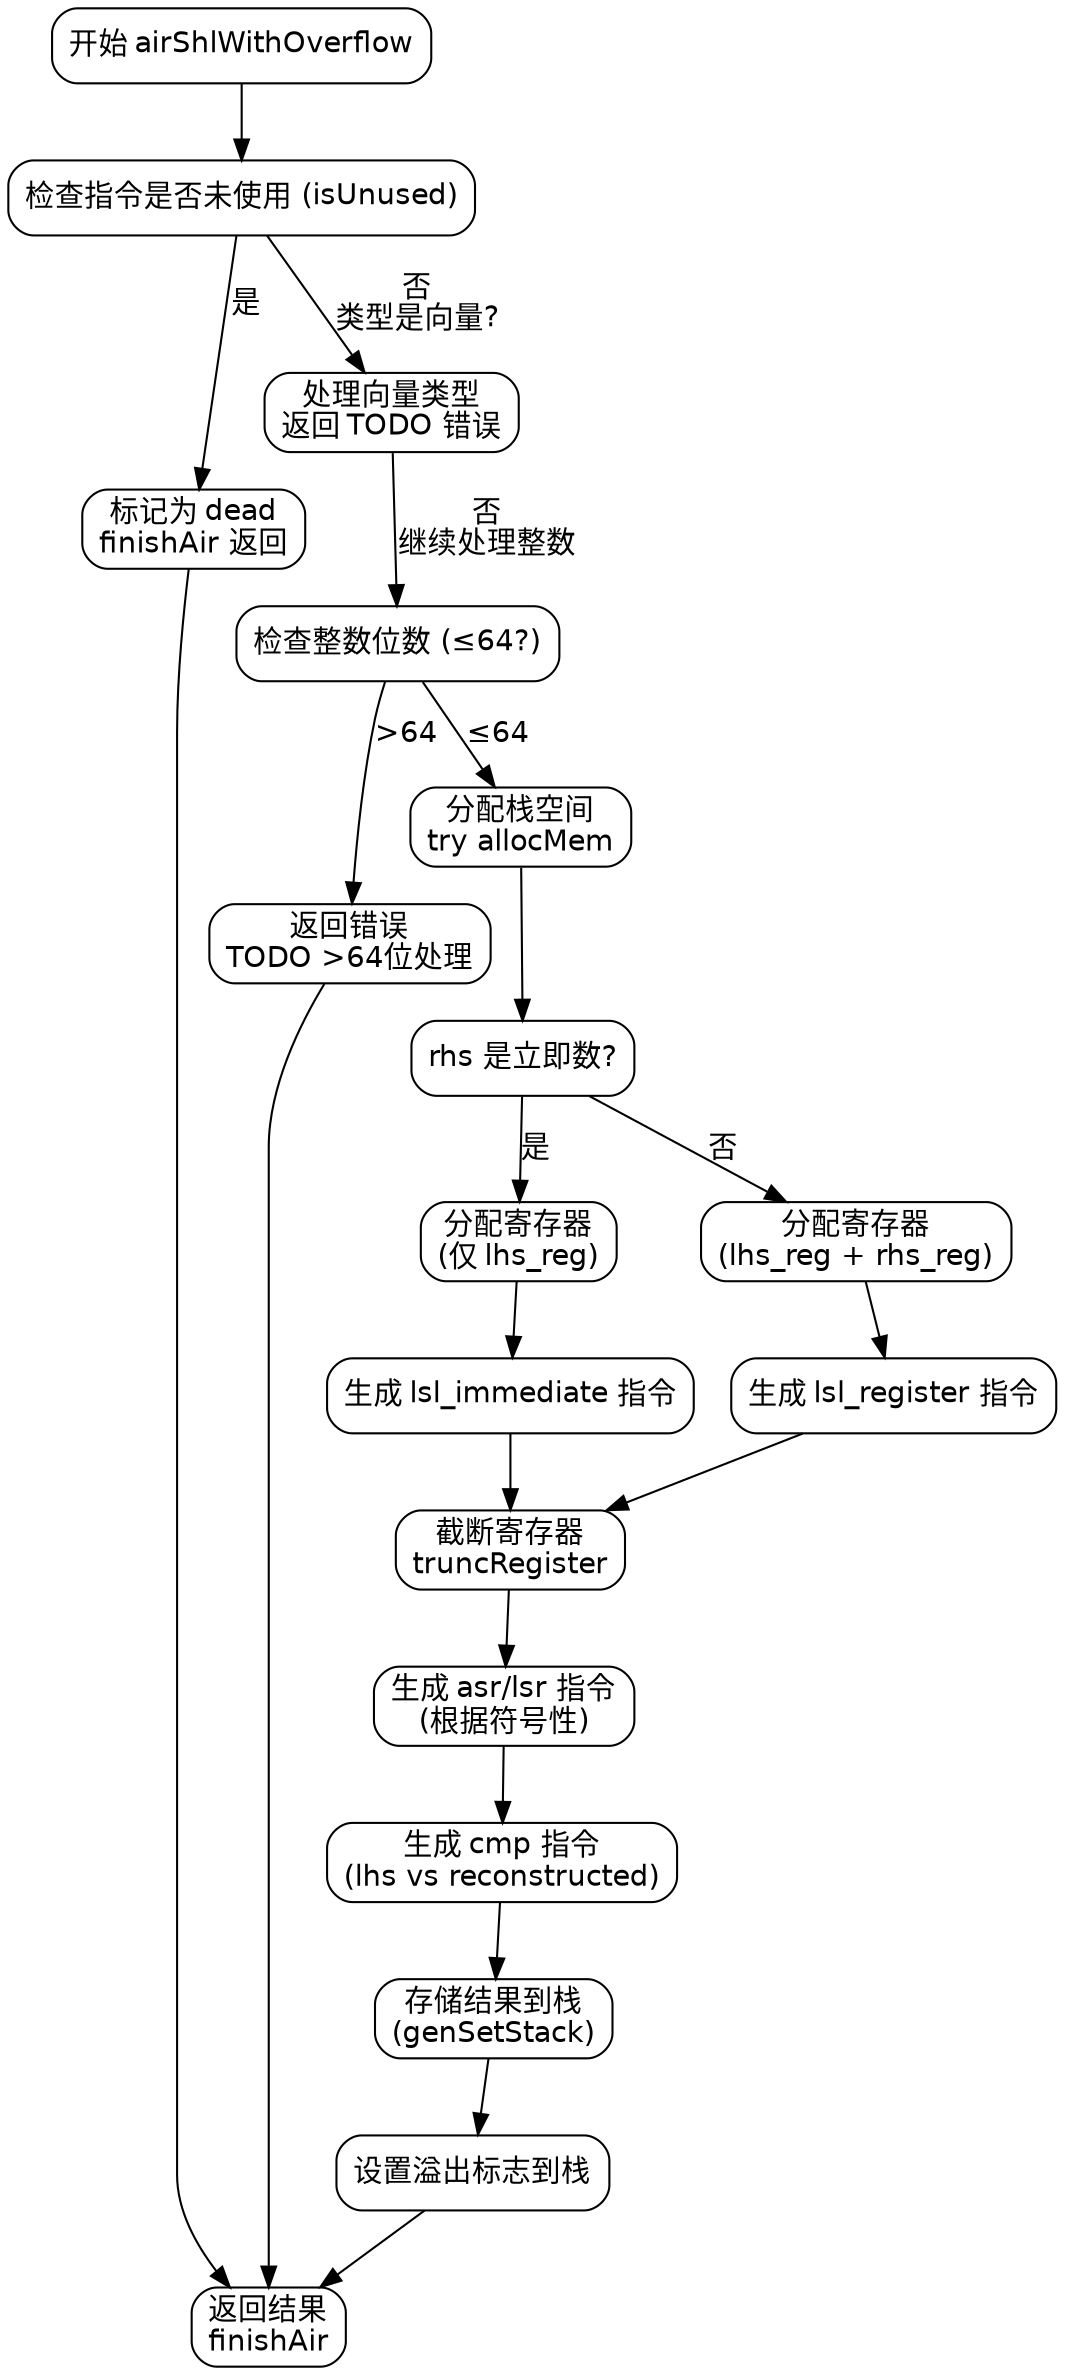 
digraph flowchart {
    node [fontname="Helvetica", shape=box, style="rounded"];
    edge [fontname="Helvetica"];

    start [label="开始 airShlWithOverflow"];
    check_unused [label="检查指令是否未使用 (isUnused)"];
    mark_dead [label="标记为 dead\nfinishAir 返回"];
    handle_vector [label="处理向量类型\n返回 TODO 错误"];
    check_int_bits [label="检查整数位数 (≤64?)"];
    handle_large_int [label="返回错误\nTODO >64位处理"];
    alloc_stack [label="分配栈空间\ntry allocMem"];
    check_rhs_immediate [label="rhs 是立即数?"];
    read_immediate_args [label="分配寄存器\n(仅 lhs_reg)"];
    read_register_args [label="分配寄存器\n(lhs_reg + rhs_reg)"];
    gen_lsl_imm [label="生成 lsl_immediate 指令"];
    gen_lsl_reg [label="生成 lsl_register 指令"];
    truncate_reg [label="截断寄存器\ntruncRegister"];
    gen_shift_back [label="生成 asr/lsr 指令\n(根据符号性)"];
    compare_values [label="生成 cmp 指令\n(lhs vs reconstructed)"];
    store_result [label="存储结果到栈\n(genSetStack)"];
    set_overflow [label="设置溢出标志到栈"];
    finish [label="返回结果\nfinishAir"];

    start -> check_unused;
    check_unused -> mark_dead [label="是"];
    check_unused -> handle_vector [label="否\n类型是向量?"];
    handle_vector -> check_int_bits [label="否\n继续处理整数"];
    check_int_bits -> handle_large_int [label=">64"];
    check_int_bits -> alloc_stack [label="≤64"];
    alloc_stack -> check_rhs_immediate;
    
    check_rhs_immediate -> read_immediate_args [label="是"];
    check_rhs_immediate -> read_register_args [label="否"];
    
    read_immediate_args -> gen_lsl_imm;
    gen_lsl_imm -> truncate_reg;
    
    read_register_args -> gen_lsl_reg;
    gen_lsl_reg -> truncate_reg;
    
    truncate_reg -> gen_shift_back;
    gen_shift_back -> compare_values;
    compare_values -> store_result;
    store_result -> set_overflow;
    set_overflow -> finish;
    
    mark_dead -> finish;
    handle_large_int -> finish;
}
